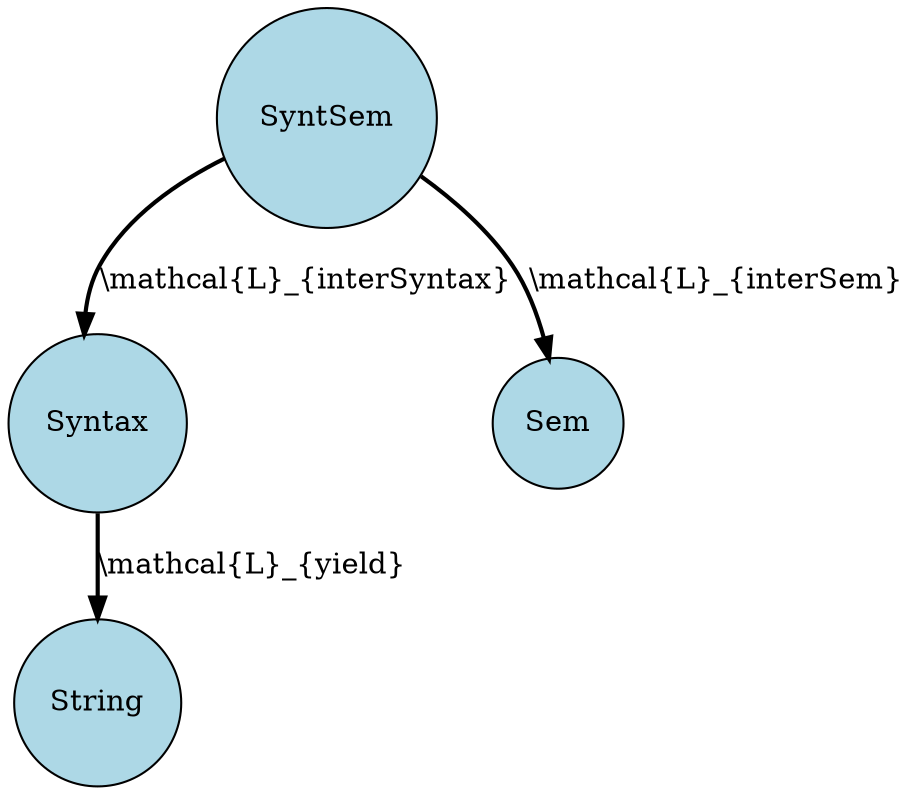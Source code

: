 strict digraph "parallel-over-serial" {
  node [shape="circle",style="filled",fillcolor="lightblue"]
  edge [style="bold"]
  "SyntSem" -> "Syntax" [label="\\mathcal{L}_{interSyntax}"]
  "Syntax" -> "String" [label="\\mathcal{L}_{yield}"]
  "SyntSem" -> "Sem" [label="\\mathcal{L}_{interSem}"]
}
